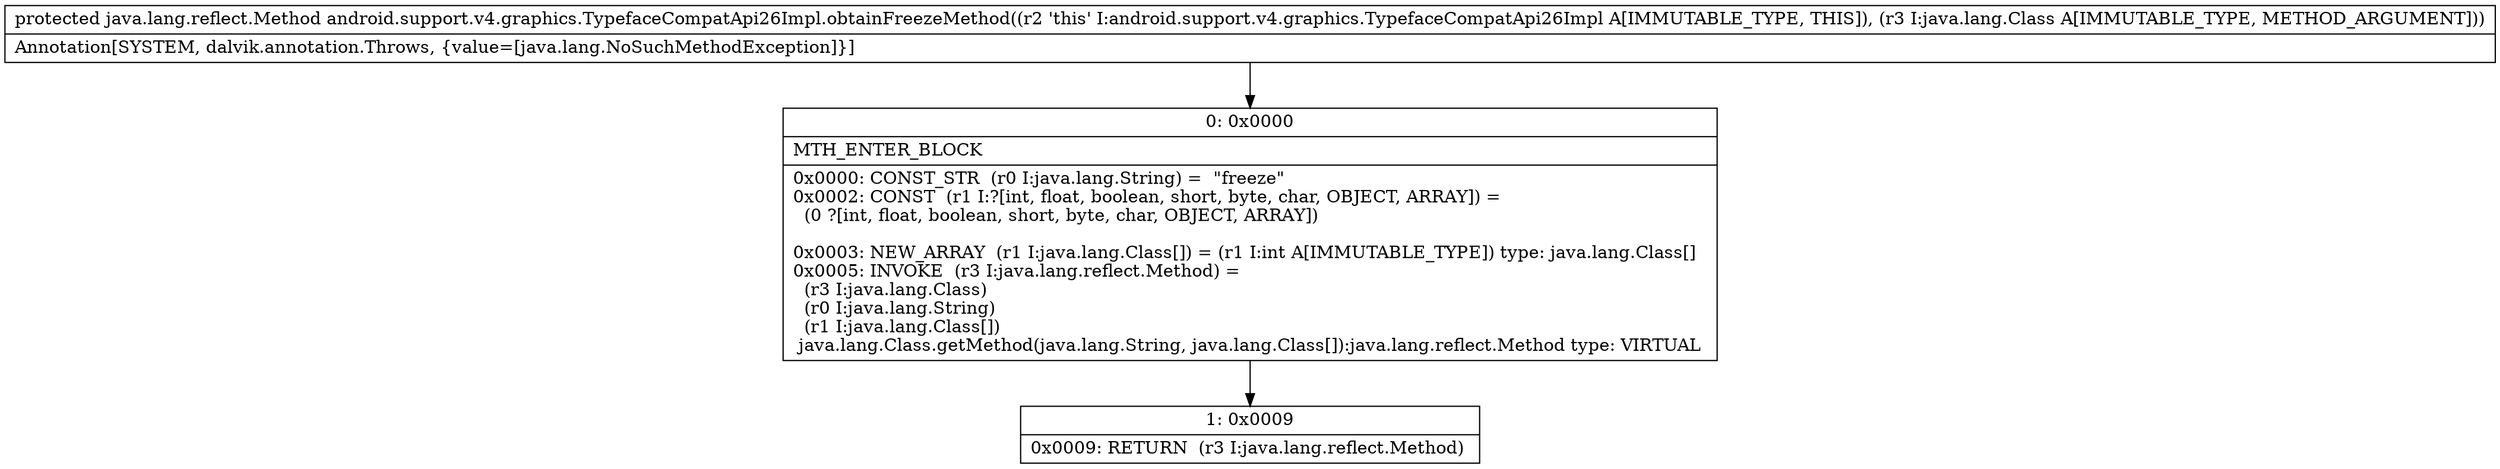 digraph "CFG forandroid.support.v4.graphics.TypefaceCompatApi26Impl.obtainFreezeMethod(Ljava\/lang\/Class;)Ljava\/lang\/reflect\/Method;" {
Node_0 [shape=record,label="{0\:\ 0x0000|MTH_ENTER_BLOCK\l|0x0000: CONST_STR  (r0 I:java.lang.String) =  \"freeze\" \l0x0002: CONST  (r1 I:?[int, float, boolean, short, byte, char, OBJECT, ARRAY]) = \l  (0 ?[int, float, boolean, short, byte, char, OBJECT, ARRAY])\l \l0x0003: NEW_ARRAY  (r1 I:java.lang.Class[]) = (r1 I:int A[IMMUTABLE_TYPE]) type: java.lang.Class[] \l0x0005: INVOKE  (r3 I:java.lang.reflect.Method) = \l  (r3 I:java.lang.Class)\l  (r0 I:java.lang.String)\l  (r1 I:java.lang.Class[])\l java.lang.Class.getMethod(java.lang.String, java.lang.Class[]):java.lang.reflect.Method type: VIRTUAL \l}"];
Node_1 [shape=record,label="{1\:\ 0x0009|0x0009: RETURN  (r3 I:java.lang.reflect.Method) \l}"];
MethodNode[shape=record,label="{protected java.lang.reflect.Method android.support.v4.graphics.TypefaceCompatApi26Impl.obtainFreezeMethod((r2 'this' I:android.support.v4.graphics.TypefaceCompatApi26Impl A[IMMUTABLE_TYPE, THIS]), (r3 I:java.lang.Class A[IMMUTABLE_TYPE, METHOD_ARGUMENT]))  | Annotation[SYSTEM, dalvik.annotation.Throws, \{value=[java.lang.NoSuchMethodException]\}]\l}"];
MethodNode -> Node_0;
Node_0 -> Node_1;
}

